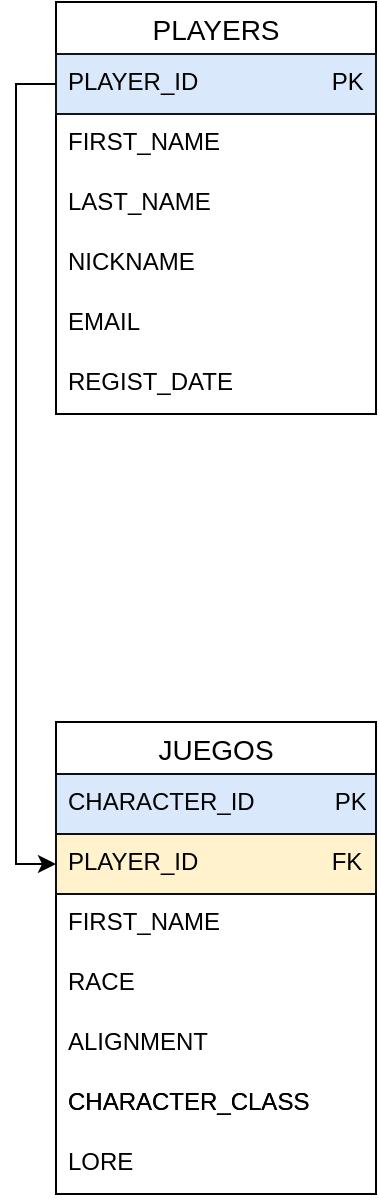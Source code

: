 <mxfile version="20.8.16" type="device"><diagram name="Página-1" id="Q0ms9_9kmth_w-Flb9_F"><mxGraphModel dx="704" dy="876" grid="1" gridSize="10" guides="1" tooltips="1" connect="1" arrows="1" fold="1" page="1" pageScale="1" pageWidth="827" pageHeight="1169" math="0" shadow="0"><root><mxCell id="0"/><mxCell id="1" parent="0"/><mxCell id="a0RsByzrp8rdHcTeJklT-23" value="PLAYERS" style="swimlane;fontStyle=0;childLayout=stackLayout;horizontal=1;startSize=26;horizontalStack=0;resizeParent=1;resizeParentMax=0;resizeLast=0;collapsible=1;marginBottom=0;align=center;fontSize=14;" parent="1" vertex="1"><mxGeometry x="334" y="250" width="160" height="206" as="geometry"/></mxCell><mxCell id="a0RsByzrp8rdHcTeJklT-37" value="PLAYER_ID                    PK" style="text;strokeColor=#10151C;fillColor=#dae8fc;spacingLeft=4;spacingRight=4;overflow=hidden;rotatable=0;points=[[0,0.5],[1,0.5]];portConstraint=eastwest;fontSize=12;rounded=0;shadow=0;" parent="a0RsByzrp8rdHcTeJklT-23" vertex="1"><mxGeometry y="26" width="160" height="30" as="geometry"/></mxCell><mxCell id="a0RsByzrp8rdHcTeJklT-24" value="FIRST_NAME" style="text;strokeColor=none;fillColor=none;spacingLeft=4;spacingRight=4;overflow=hidden;rotatable=0;points=[[0,0.5],[1,0.5]];portConstraint=eastwest;fontSize=12;" parent="a0RsByzrp8rdHcTeJklT-23" vertex="1"><mxGeometry y="56" width="160" height="30" as="geometry"/></mxCell><mxCell id="a0RsByzrp8rdHcTeJklT-25" value="LAST_NAME" style="text;strokeColor=none;fillColor=none;spacingLeft=4;spacingRight=4;overflow=hidden;rotatable=0;points=[[0,0.5],[1,0.5]];portConstraint=eastwest;fontSize=12;" parent="a0RsByzrp8rdHcTeJklT-23" vertex="1"><mxGeometry y="86" width="160" height="30" as="geometry"/></mxCell><mxCell id="a0RsByzrp8rdHcTeJklT-26" value="NICKNAME" style="text;strokeColor=none;fillColor=none;spacingLeft=4;spacingRight=4;overflow=hidden;rotatable=0;points=[[0,0.5],[1,0.5]];portConstraint=eastwest;fontSize=12;" parent="a0RsByzrp8rdHcTeJklT-23" vertex="1"><mxGeometry y="116" width="160" height="30" as="geometry"/></mxCell><mxCell id="a0RsByzrp8rdHcTeJklT-27" value="EMAIL" style="text;strokeColor=none;fillColor=none;spacingLeft=4;spacingRight=4;overflow=hidden;rotatable=0;points=[[0,0.5],[1,0.5]];portConstraint=eastwest;fontSize=12;" parent="a0RsByzrp8rdHcTeJklT-23" vertex="1"><mxGeometry y="146" width="160" height="30" as="geometry"/></mxCell><mxCell id="a0RsByzrp8rdHcTeJklT-28" value="REGIST_DATE" style="text;strokeColor=none;fillColor=none;spacingLeft=4;spacingRight=4;overflow=hidden;rotatable=0;points=[[0,0.5],[1,0.5]];portConstraint=eastwest;fontSize=12;" parent="a0RsByzrp8rdHcTeJklT-23" vertex="1"><mxGeometry y="176" width="160" height="30" as="geometry"/></mxCell><mxCell id="a0RsByzrp8rdHcTeJklT-39" value="JUEGOS" style="swimlane;fontStyle=0;childLayout=stackLayout;horizontal=1;startSize=26;horizontalStack=0;resizeParent=1;resizeParentMax=0;resizeLast=0;collapsible=1;marginBottom=0;align=center;fontSize=14;" parent="1" vertex="1"><mxGeometry x="334" y="610" width="160" height="236" as="geometry"/></mxCell><mxCell id="a0RsByzrp8rdHcTeJklT-40" value="CHARACTER_ID            PK" style="text;strokeColor=#0C0F14;fillColor=#dae8fc;spacingLeft=4;spacingRight=4;overflow=hidden;rotatable=0;points=[[0,0.5],[1,0.5]];portConstraint=eastwest;fontSize=12;rounded=0;shadow=0;" parent="a0RsByzrp8rdHcTeJklT-39" vertex="1"><mxGeometry y="26" width="160" height="30" as="geometry"/></mxCell><mxCell id="XrGiaEO-1odKW85KAd75-1" value="PLAYER_ID                    FK" style="text;strokeColor=#0C0F14;fillColor=#fff2cc;spacingLeft=4;spacingRight=4;overflow=hidden;rotatable=0;points=[[0,0.5],[1,0.5]];portConstraint=eastwest;fontSize=12;rounded=0;shadow=0;" vertex="1" parent="a0RsByzrp8rdHcTeJklT-39"><mxGeometry y="56" width="160" height="30" as="geometry"/></mxCell><mxCell id="a0RsByzrp8rdHcTeJklT-41" value="FIRST_NAME" style="text;strokeColor=none;fillColor=none;spacingLeft=4;spacingRight=4;overflow=hidden;rotatable=0;points=[[0,0.5],[1,0.5]];portConstraint=eastwest;fontSize=12;" parent="a0RsByzrp8rdHcTeJklT-39" vertex="1"><mxGeometry y="86" width="160" height="30" as="geometry"/></mxCell><mxCell id="a0RsByzrp8rdHcTeJklT-42" value="RACE" style="text;strokeColor=none;fillColor=none;spacingLeft=4;spacingRight=4;overflow=hidden;rotatable=0;points=[[0,0.5],[1,0.5]];portConstraint=eastwest;fontSize=12;" parent="a0RsByzrp8rdHcTeJklT-39" vertex="1"><mxGeometry y="116" width="160" height="30" as="geometry"/></mxCell><mxCell id="a0RsByzrp8rdHcTeJklT-43" value="ALIGNMENT" style="text;strokeColor=none;fillColor=none;spacingLeft=4;spacingRight=4;overflow=hidden;rotatable=0;points=[[0,0.5],[1,0.5]];portConstraint=eastwest;fontSize=12;" parent="a0RsByzrp8rdHcTeJklT-39" vertex="1"><mxGeometry y="146" width="160" height="30" as="geometry"/></mxCell><mxCell id="XrGiaEO-1odKW85KAd75-3" value="CHARACTER_CLASS" style="text;strokeColor=none;fillColor=none;spacingLeft=4;spacingRight=4;overflow=hidden;rotatable=0;points=[[0,0.5],[1,0.5]];portConstraint=eastwest;fontSize=12;" vertex="1" parent="a0RsByzrp8rdHcTeJklT-39"><mxGeometry y="176" width="160" height="30" as="geometry"/></mxCell><mxCell id="a0RsByzrp8rdHcTeJklT-44" value="LORE" style="text;strokeColor=none;fillColor=none;spacingLeft=4;spacingRight=4;overflow=hidden;rotatable=0;points=[[0,0.5],[1,0.5]];portConstraint=eastwest;fontSize=12;" parent="a0RsByzrp8rdHcTeJklT-39" vertex="1"><mxGeometry y="206" width="160" height="30" as="geometry"/></mxCell><mxCell id="XrGiaEO-1odKW85KAd75-2" value="CHARACTER_CLASS" style="text;strokeColor=none;fillColor=none;spacingLeft=4;spacingRight=4;overflow=hidden;rotatable=0;points=[[0,0.5],[1,0.5]];portConstraint=eastwest;fontSize=12;" vertex="1" parent="1"><mxGeometry x="334" y="786" width="160" height="30" as="geometry"/></mxCell><mxCell id="XrGiaEO-1odKW85KAd75-4" style="edgeStyle=orthogonalEdgeStyle;rounded=0;orthogonalLoop=1;jettySize=auto;html=1;exitX=0;exitY=0.5;exitDx=0;exitDy=0;entryX=0;entryY=0.5;entryDx=0;entryDy=0;" edge="1" parent="1" source="a0RsByzrp8rdHcTeJklT-37" target="XrGiaEO-1odKW85KAd75-1"><mxGeometry relative="1" as="geometry"/></mxCell></root></mxGraphModel></diagram></mxfile>